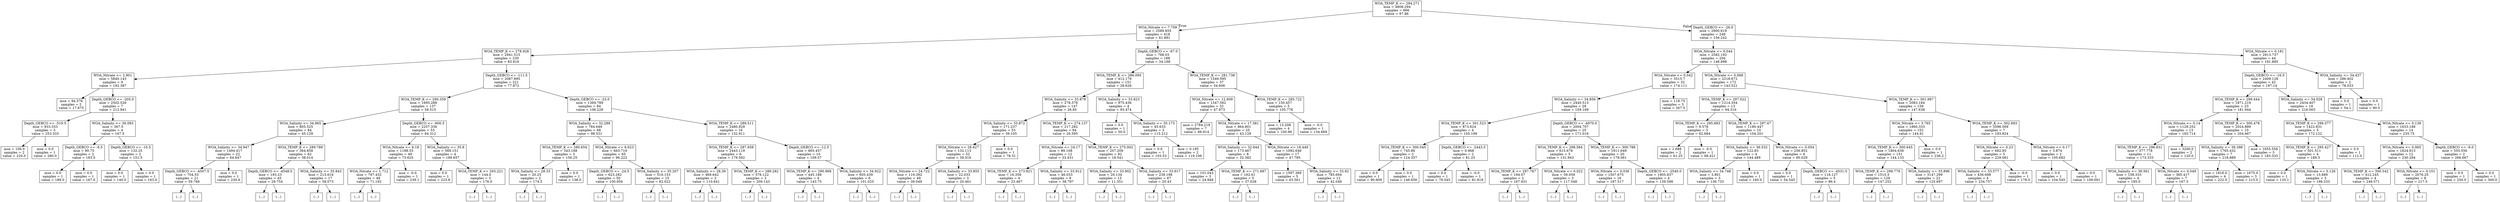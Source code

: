 digraph Tree {
node [shape=box] ;
0 [label="WOA_TEMP_K <= 294.271\nmse = 4808.294\nsamples = 666\nvalue = 97.86"] ;
1 [label="WOA_Nitrate <= 7.709\nmse = 2589.855\nsamples = 418\nvalue = 61.891"] ;
0 -> 1 [labeldistance=2.5, labelangle=45, headlabel="True"] ;
2 [label="WOA_TEMP_K <= 278.928\nmse = 2941.515\nsamples = 230\nvalue = 83.916"] ;
1 -> 2 ;
3 [label="WOA_Nitrate <= 2.901\nmse = 5840.143\nsamples = 9\nvalue = 192.387"] ;
2 -> 3 ;
4 [label="mse = 94.576\nsamples = 2\nvalue = 17.675"] ;
3 -> 4 ;
5 [label="Depth_GEBCO <= -205.0\nmse = 2502.526\nsamples = 7\nvalue = 212.941"] ;
3 -> 5 ;
6 [label="Depth_GEBCO <= -519.5\nmse = 933.333\nsamples = 3\nvalue = 253.333"] ;
5 -> 6 ;
7 [label="mse = 100.0\nsamples = 2\nvalue = 220.0"] ;
6 -> 7 ;
8 [label="mse = 0.0\nsamples = 1\nvalue = 280.0"] ;
6 -> 8 ;
9 [label="WOA_Salinity <= 30.093\nmse = 367.5\nsamples = 4\nvalue = 167.5"] ;
5 -> 9 ;
10 [label="Depth_GEBCO <= -6.5\nmse = 90.75\nsamples = 2\nvalue = 183.5"] ;
9 -> 10 ;
11 [label="mse = 0.0\nsamples = 1\nvalue = 189.0"] ;
10 -> 11 ;
12 [label="mse = 0.0\nsamples = 1\nvalue = 167.0"] ;
10 -> 12 ;
13 [label="Depth_GEBCO <= -10.5\nmse = 132.25\nsamples = 2\nvalue = 151.5"] ;
9 -> 13 ;
14 [label="mse = 0.0\nsamples = 1\nvalue = 140.0"] ;
13 -> 14 ;
15 [label="mse = 0.0\nsamples = 1\nvalue = 163.0"] ;
13 -> 15 ;
16 [label="Depth_GEBCO <= -111.5\nmse = 2087.895\nsamples = 221\nvalue = 77.872"] ;
2 -> 16 ;
17 [label="WOA_TEMP_K <= 290.359\nmse = 1695.286\nsamples = 137\nvalue = 59.515"] ;
16 -> 17 ;
18 [label="WOA_Salinity <= 34.965\nmse = 805.525\nsamples = 84\nvalue = 45.129"] ;
17 -> 18 ;
19 [label="WOA_Salinity <= 34.947\nmse = 1494.417\nsamples = 22\nvalue = 64.647"] ;
18 -> 19 ;
20 [label="Depth_GEBCO <= -4507.5\nmse = 704.53\nsamples = 21\nvalue = 59.766"] ;
19 -> 20 ;
21 [label="(...)"] ;
20 -> 21 ;
30 [label="(...)"] ;
20 -> 30 ;
55 [label="mse = 0.0\nsamples = 1\nvalue = 230.6"] ;
19 -> 55 ;
56 [label="WOA_TEMP_K <= 289.789\nmse = 364.858\nsamples = 62\nvalue = 38.014"] ;
18 -> 56 ;
57 [label="Depth_GEBCO <= -4548.5\nmse = 193.23\nsamples = 45\nvalue = 29.754"] ;
56 -> 57 ;
58 [label="(...)"] ;
57 -> 58 ;
71 [label="(...)"] ;
57 -> 71 ;
120 [label="WOA_Salinity <= 35.843\nmse = 213.616\nsamples = 17\nvalue = 58.073"] ;
56 -> 120 ;
121 [label="(...)"] ;
120 -> 121 ;
142 [label="(...)"] ;
120 -> 142 ;
145 [label="Depth_GEBCO <= -600.5\nmse = 2257.336\nsamples = 53\nvalue = 84.312"] ;
17 -> 145 ;
146 [label="WOA_Nitrate <= 6.18\nmse = 1188.55\nsamples = 49\nvalue = 73.625"] ;
145 -> 146 ;
147 [label="WOA_Nitrate <= 1.712\nmse = 797.432\nsamples = 48\nvalue = 71.192"] ;
146 -> 147 ;
148 [label="(...)"] ;
147 -> 148 ;
219 [label="(...)"] ;
147 -> 219 ;
234 [label="mse = -0.0\nsamples = 1\nvalue = 239.1"] ;
146 -> 234 ;
235 [label="WOA_Salinity <= 35.8\nmse = 569.151\nsamples = 4\nvalue = 189.657"] ;
145 -> 235 ;
236 [label="mse = 0.0\nsamples = 1\nvalue = 223.8"] ;
235 -> 236 ;
237 [label="WOA_TEMP_K <= 293.221\nmse = 144.0\nsamples = 3\nvalue = 176.0"] ;
235 -> 237 ;
238 [label="(...)"] ;
237 -> 238 ;
239 [label="(...)"] ;
237 -> 239 ;
240 [label="Depth_GEBCO <= -23.0\nmse = 1369.789\nsamples = 84\nvalue = 106.228"] ;
16 -> 240 ;
241 [label="WOA_Salinity <= 32.289\nmse = 784.649\nsamples = 68\nvalue = 98.531"] ;
240 -> 241 ;
242 [label="WOA_TEMP_K <= 290.654\nmse = 343.188\nsamples = 3\nvalue = 156.25"] ;
241 -> 242 ;
243 [label="WOA_Salinity <= 28.33\nmse = 20.25\nsamples = 2\nvalue = 174.5"] ;
242 -> 243 ;
244 [label="(...)"] ;
243 -> 244 ;
245 [label="(...)"] ;
243 -> 245 ;
246 [label="mse = 0.0\nsamples = 1\nvalue = 138.0"] ;
242 -> 246 ;
247 [label="WOA_Nitrate <= 6.623\nmse = 663.719\nsamples = 65\nvalue = 96.222"] ;
241 -> 247 ;
248 [label="Depth_GEBCO <= -24.5\nmse = 623.282\nsamples = 50\nvalue = 100.956"] ;
247 -> 248 ;
249 [label="(...)"] ;
248 -> 249 ;
326 [label="(...)"] ;
248 -> 326 ;
327 [label="WOA_Salinity <= 35.207\nmse = 516.153\nsamples = 15\nvalue = 82.022"] ;
247 -> 327 ;
328 [label="(...)"] ;
327 -> 328 ;
339 [label="(...)"] ;
327 -> 339 ;
342 [label="WOA_TEMP_K <= 289.511\nmse = 2480.929\nsamples = 16\nvalue = 132.911"] ;
240 -> 342 ;
343 [label="WOA_TEMP_K <= 287.938\nmse = 2443.119\nsamples = 6\nvalue = 179.592"] ;
342 -> 343 ;
344 [label="WOA_Salinity <= 28.39\nmse = 469.642\nsamples = 3\nvalue = 110.641"] ;
343 -> 344 ;
345 [label="(...)"] ;
344 -> 345 ;
346 [label="(...)"] ;
344 -> 346 ;
349 [label="WOA_TEMP_K <= 289.282\nmse = 378.122\nsamples = 3\nvalue = 209.143"] ;
343 -> 349 ;
350 [label="(...)"] ;
349 -> 350 ;
353 [label="(...)"] ;
349 -> 353 ;
354 [label="Depth_GEBCO <= -12.5\nmse = 865.457\nsamples = 10\nvalue = 109.57"] ;
342 -> 354 ;
355 [label="WOA_TEMP_K <= 290.968\nmse = 445.188\nsamples = 4\nvalue = 143.75"] ;
354 -> 355 ;
356 [label="(...)"] ;
355 -> 356 ;
361 [label="(...)"] ;
355 -> 361 ;
362 [label="WOA_Salinity <= 34.922\nmse = 605.439\nsamples = 6\nvalue = 101.025"] ;
354 -> 362 ;
363 [label="(...)"] ;
362 -> 363 ;
370 [label="(...)"] ;
362 -> 370 ;
373 [label="Depth_GEBCO <= -67.0\nmse = 768.03\nsamples = 188\nvalue = 34.168"] ;
1 -> 373 ;
374 [label="WOA_TEMP_K <= 286.095\nmse = 412.179\nsamples = 151\nvalue = 28.626"] ;
373 -> 374 ;
375 [label="WOA_Salinity <= 33.879\nmse = 278.378\nsamples = 147\nvalue = 26.85"] ;
374 -> 375 ;
376 [label="WOA_Salinity <= 33.872\nmse = 171.237\nsamples = 53\nvalue = 39.105"] ;
375 -> 376 ;
377 [label="WOA_Nitrate <= 28.627\nmse = 132.113\nsamples = 52\nvalue = 38.016"] ;
376 -> 377 ;
378 [label="WOA_Nitrate <= 24.722\nmse = 119.392\nsamples = 49\nvalue = 39.049"] ;
377 -> 378 ;
379 [label="(...)"] ;
378 -> 379 ;
428 [label="(...)"] ;
378 -> 428 ;
469 [label="WOA_Salinity <= 33.855\nmse = 22.033\nsamples = 3\nvalue = 20.461"] ;
377 -> 469 ;
470 [label="(...)"] ;
469 -> 470 ;
473 [label="(...)"] ;
469 -> 473 ;
474 [label="mse = 0.0\nsamples = 1\nvalue = 78.31"] ;
376 -> 474 ;
475 [label="WOA_TEMP_K <= 274.137\nmse = 217.282\nsamples = 94\nvalue = 20.595"] ;
375 -> 475 ;
476 [label="WOA_Nitrate <= 24.17\nmse = 89.108\nsamples = 12\nvalue = 33.431"] ;
475 -> 476 ;
477 [label="WOA_TEMP_K <= 273.821\nmse = 16.356\nsamples = 4\nvalue = 23.467"] ;
476 -> 477 ;
478 [label="(...)"] ;
477 -> 478 ;
483 [label="(...)"] ;
477 -> 483 ;
484 [label="WOA_Salinity <= 33.912\nmse = 46.033\nsamples = 8\nvalue = 38.797"] ;
476 -> 484 ;
485 [label="(...)"] ;
484 -> 485 ;
488 [label="(...)"] ;
484 -> 488 ;
499 [label="WOA_TEMP_K <= 275.002\nmse = 207.209\nsamples = 82\nvalue = 18.541"] ;
475 -> 499 ;
500 [label="WOA_Salinity <= 33.902\nmse = 20.134\nsamples = 15\nvalue = 11.351"] ;
499 -> 500 ;
501 [label="(...)"] ;
500 -> 501 ;
508 [label="(...)"] ;
500 -> 508 ;
527 [label="WOA_Salinity <= 33.917\nmse = 239.198\nsamples = 67\nvalue = 20.43"] ;
499 -> 527 ;
528 [label="(...)"] ;
527 -> 528 ;
533 [label="(...)"] ;
527 -> 533 ;
624 [label="WOA_Salinity <= 33.823\nmse = 975.436\nsamples = 4\nvalue = 93.474"] ;
374 -> 624 ;
625 [label="mse = 0.0\nsamples = 1\nvalue = 50.0"] ;
624 -> 625 ;
626 [label="WOA_Salinity <= 35.173\nmse = 45.633\nsamples = 3\nvalue = 115.212"] ;
624 -> 626 ;
627 [label="mse = 0.0\nsamples = 1\nvalue = 103.53"] ;
626 -> 627 ;
628 [label="mse = 0.195\nsamples = 2\nvalue = 119.106"] ;
626 -> 628 ;
629 [label="WOA_TEMP_K <= 281.738\nmse = 1549.595\nsamples = 37\nvalue = 54.606"] ;
373 -> 629 ;
630 [label="WOA_Nitrate <= 12.609\nmse = 1347.562\nsamples = 32\nvalue = 47.973"] ;
629 -> 630 ;
631 [label="mse = 2784.219\nsamples = 7\nvalue = 66.914"] ;
630 -> 631 ;
632 [label="WOA_Nitrate <= 17.381\nmse = 864.801\nsamples = 25\nvalue = 43.128"] ;
630 -> 632 ;
633 [label="WOA_Salinity <= 32.644\nmse = 173.467\nsamples = 8\nvalue = 32.382"] ;
632 -> 633 ;
634 [label="mse = 101.043\nsamples = 3\nvalue = 24.948"] ;
633 -> 634 ;
635 [label="WOA_TEMP_K <= 271.687\nmse = 162.61\nsamples = 5\nvalue = 37.028"] ;
633 -> 635 ;
636 [label="(...)"] ;
635 -> 636 ;
637 [label="(...)"] ;
635 -> 637 ;
640 [label="WOA_Nitrate <= 18.449\nmse = 1092.646\nsamples = 17\nvalue = 47.785"] ;
632 -> 640 ;
641 [label="mse = 1597.389\nsamples = 5\nvalue = 63.561"] ;
640 -> 641 ;
642 [label="WOA_Salinity <= 33.92\nmse = 785.694\nsamples = 12\nvalue = 42.048"] ;
640 -> 642 ;
643 [label="(...)"] ;
642 -> 643 ;
652 [label="(...)"] ;
642 -> 652 ;
653 [label="WOA_TEMP_K <= 285.722\nmse = 150.457\nsamples = 5\nvalue = 105.776"] ;
629 -> 653 ;
654 [label="mse = 13.208\nsamples = 4\nvalue = 100.96"] ;
653 -> 654 ;
655 [label="mse = -0.0\nsamples = 1\nvalue = 134.669"] ;
653 -> 655 ;
656 [label="Depth_GEBCO <= -26.0\nmse = 2900.619\nsamples = 248\nvalue = 156.242"] ;
0 -> 656 [labeldistance=2.5, labelangle=-45, headlabel="False"] ;
657 [label="WOA_Nitrate <= 0.044\nmse = 2582.192\nsamples = 204\nvalue = 148.898"] ;
656 -> 657 ;
658 [label="WOA_Nitrate <= 0.042\nmse = 3515.7\nsamples = 32\nvalue = 174.111"] ;
657 -> 658 ;
659 [label="WOA_Salinity <= 34.856\nmse = 2440.513\nsamples = 29\nvalue = 159.169"] ;
658 -> 659 ;
660 [label="WOA_TEMP_K <= 301.523\nmse = 873.624\nsamples = 4\nvalue = 105.199"] ;
659 -> 660 ;
661 [label="WOA_TEMP_K <= 300.045\nmse = 745.86\nsamples = 2\nvalue = 124.357"] ;
660 -> 661 ;
662 [label="mse = 0.0\nsamples = 1\nvalue = 90.909"] ;
661 -> 662 ;
663 [label="mse = 0.0\nsamples = 1\nvalue = 146.656"] ;
661 -> 663 ;
664 [label="Depth_GEBCO <= -2443.5\nmse = 0.968\nsamples = 2\nvalue = 81.25"] ;
660 -> 664 ;
665 [label="mse = 0.0\nsamples = 1\nvalue = 79.545"] ;
664 -> 665 ;
666 [label="mse = -0.0\nsamples = 1\nvalue = 81.818"] ;
664 -> 666 ;
667 [label="Depth_GEBCO <= -4970.0\nmse = 2004.707\nsamples = 25\nvalue = 171.016"] ;
659 -> 667 ;
668 [label="WOA_TEMP_K <= 298.584\nmse = 615.676\nsamples = 5\nvalue = 131.943"] ;
667 -> 668 ;
669 [label="WOA_TEMP_K <= 297.787\nmse = 194.07\nsamples = 2\nvalue = 167.931"] ;
668 -> 669 ;
670 [label="(...)"] ;
669 -> 670 ;
671 [label="(...)"] ;
669 -> 671 ;
672 [label="WOA_Nitrate <= 0.022\nmse = 59.059\nsamples = 3\nvalue = 117.548"] ;
668 -> 672 ;
673 [label="(...)"] ;
672 -> 673 ;
674 [label="(...)"] ;
672 -> 674 ;
677 [label="WOA_TEMP_K <= 300.788\nmse = 1911.649\nsamples = 20\nvalue = 179.061"] ;
667 -> 677 ;
678 [label="WOA_Nitrate <= 0.036\nmse = 1507.675\nsamples = 16\nvalue = 187.517"] ;
677 -> 678 ;
679 [label="(...)"] ;
678 -> 679 ;
696 [label="(...)"] ;
678 -> 696 ;
699 [label="Depth_GEBCO <= -2540.0\nmse = 1905.837\nsamples = 4\nvalue = 139.598"] ;
677 -> 699 ;
700 [label="(...)"] ;
699 -> 700 ;
705 [label="(...)"] ;
699 -> 705 ;
706 [label="mse = 118.75\nsamples = 3\nvalue = 267.5"] ;
658 -> 706 ;
707 [label="WOA_Nitrate <= 0.068\nmse = 2218.672\nsamples = 172\nvalue = 143.521"] ;
657 -> 707 ;
708 [label="WOA_TEMP_K <= 297.022\nmse = 1214.354\nsamples = 13\nvalue = 94.316"] ;
707 -> 708 ;
709 [label="WOA_TEMP_K <= 295.683\nmse = 9.578\nsamples = 3\nvalue = 62.684"] ;
708 -> 709 ;
710 [label="mse = 1.688\nsamples = 2\nvalue = 61.25"] ;
709 -> 710 ;
711 [label="mse = -0.0\nsamples = 1\nvalue = 68.421"] ;
709 -> 711 ;
712 [label="WOA_TEMP_K <= 297.47\nmse = 1180.447\nsamples = 10\nvalue = 104.201"] ;
708 -> 712 ;
713 [label="WOA_Salinity <= 36.532\nmse = 122.83\nsamples = 4\nvalue = 144.489"] ;
712 -> 713 ;
714 [label="WOA_Salinity <= 34.748\nmse = 3.801\nsamples = 3\nvalue = 136.733"] ;
713 -> 714 ;
715 [label="(...)"] ;
714 -> 715 ;
716 [label="(...)"] ;
714 -> 716 ;
717 [label="mse = 0.0\nsamples = 1\nvalue = 160.0"] ;
713 -> 717 ;
718 [label="WOA_Nitrate <= 0.054\nmse = 256.852\nsamples = 6\nvalue = 80.029"] ;
712 -> 718 ;
719 [label="mse = 0.0\nsamples = 1\nvalue = 54.545"] ;
718 -> 719 ;
720 [label="Depth_GEBCO <= -4531.5\nmse = 118.127\nsamples = 5\nvalue = 86.4"] ;
718 -> 720 ;
721 [label="(...)"] ;
720 -> 721 ;
724 [label="(...)"] ;
720 -> 724 ;
729 [label="WOA_TEMP_K <= 301.997\nmse = 2083.184\nsamples = 159\nvalue = 147.638"] ;
707 -> 729 ;
730 [label="WOA_Nitrate <= 3.765\nmse = 1860.333\nsamples = 152\nvalue = 144.91"] ;
729 -> 730 ;
731 [label="WOA_TEMP_K <= 300.645\nmse = 1804.636\nsamples = 151\nvalue = 144.133"] ;
730 -> 731 ;
732 [label="WOA_TEMP_K <= 299.779\nmse = 1510.3\nsamples = 129\nvalue = 147.252"] ;
731 -> 732 ;
733 [label="(...)"] ;
732 -> 733 ;
920 [label="(...)"] ;
732 -> 920 ;
941 [label="WOA_Salinity <= 33.896\nmse = 3147.299\nsamples = 22\nvalue = 125.697"] ;
731 -> 941 ;
942 [label="(...)"] ;
941 -> 942 ;
945 [label="(...)"] ;
941 -> 945 ;
982 [label="mse = 0.0\nsamples = 1\nvalue = 236.2"] ;
730 -> 982 ;
983 [label="WOA_TEMP_K <= 302.693\nmse = 3596.569\nsamples = 7\nvalue = 193.824"] ;
729 -> 983 ;
984 [label="WOA_Nitrate <= 0.23\nmse = 682.95\nsamples = 5\nvalue = 229.081"] ;
983 -> 984 ;
985 [label="WOA_Salinity <= 33.577\nmse = 436.698\nsamples = 4\nvalue = 234.757"] ;
984 -> 985 ;
986 [label="(...)"] ;
985 -> 986 ;
989 [label="(...)"] ;
985 -> 989 ;
990 [label="mse = -0.0\nsamples = 1\nvalue = 178.0"] ;
984 -> 990 ;
991 [label="WOA_Nitrate <= 0.17\nmse = 3.874\nsamples = 2\nvalue = 105.682"] ;
983 -> 991 ;
992 [label="mse = 0.0\nsamples = 1\nvalue = 104.545"] ;
991 -> 992 ;
993 [label="mse = 0.0\nsamples = 1\nvalue = 109.091"] ;
991 -> 993 ;
994 [label="WOA_Nitrate <= 0.181\nmse = 2913.737\nsamples = 44\nvalue = 191.885"] ;
656 -> 994 ;
995 [label="Depth_GEBCO <= -16.5\nmse = 2409.128\nsamples = 42\nvalue = 197.14"] ;
994 -> 995 ;
996 [label="WOA_TEMP_K <= 299.444\nmse = 1871.219\nsamples = 23\nvalue = 181.944"] ;
995 -> 996 ;
997 [label="WOA_Nitrate <= 0.14\nmse = 1129.252\nsamples = 13\nvalue = 165.714"] ;
996 -> 997 ;
998 [label="WOA_TEMP_K <= 296.831\nmse = 377.778\nsamples = 11\nvalue = 173.333"] ;
997 -> 998 ;
999 [label="WOA_Salinity <= 36.561\nmse = 158.333\nsamples = 4\nvalue = 185.0"] ;
998 -> 999 ;
1000 [label="(...)"] ;
999 -> 1000 ;
1001 [label="(...)"] ;
999 -> 1001 ;
1002 [label="WOA_Nitrate <= 0.049\nmse = 385.417\nsamples = 7\nvalue = 167.5"] ;
998 -> 1002 ;
1003 [label="(...)"] ;
1002 -> 1003 ;
1004 [label="(...)"] ;
1002 -> 1004 ;
1009 [label="mse = 3200.0\nsamples = 2\nvalue = 120.0"] ;
997 -> 1009 ;
1010 [label="WOA_TEMP_K <= 300.478\nmse = 2024.889\nsamples = 10\nvalue = 204.667"] ;
996 -> 1010 ;
1011 [label="WOA_Salinity <= 36.398\nmse = 1765.432\nsamples = 7\nvalue = 218.889"] ;
1010 -> 1011 ;
1012 [label="mse = 1816.0\nsamples = 4\nvalue = 222.0"] ;
1011 -> 1012 ;
1013 [label="mse = 1675.0\nsamples = 3\nvalue = 215.0"] ;
1011 -> 1013 ;
1014 [label="mse = 1655.556\nsamples = 3\nvalue = 183.333"] ;
1010 -> 1014 ;
1015 [label="WOA_Salinity <= 34.028\nmse = 2434.407\nsamples = 19\nvalue = 216.003"] ;
995 -> 1015 ;
1016 [label="WOA_TEMP_K <= 299.377\nmse = 1422.831\nsamples = 5\nvalue = 172.122"] ;
1015 -> 1016 ;
1017 [label="WOA_TEMP_K <= 295.427\nmse = 501.511\nsamples = 4\nvalue = 189.3"] ;
1016 -> 1017 ;
1018 [label="mse = 0.0\nsamples = 1\nvalue = 135.1"] ;
1017 -> 1018 ;
1019 [label="WOA_Nitrate <= 0.126\nmse = 13.889\nsamples = 3\nvalue = 198.333"] ;
1017 -> 1019 ;
1020 [label="(...)"] ;
1019 -> 1020 ;
1021 [label="(...)"] ;
1019 -> 1021 ;
1022 [label="mse = 0.0\nsamples = 1\nvalue = 112.0"] ;
1016 -> 1022 ;
1023 [label="WOA_Nitrate <= 0.139\nmse = 1633.188\nsamples = 14\nvalue = 235.75"] ;
1015 -> 1023 ;
1024 [label="WOA_Nitrate <= 0.065\nmse = 1624.913\nsamples = 12\nvalue = 230.294"] ;
1023 -> 1024 ;
1025 [label="WOA_TEMP_K <= 300.542\nmse = 412.245\nsamples = 4\nvalue = 248.571"] ;
1024 -> 1025 ;
1026 [label="(...)"] ;
1025 -> 1026 ;
1029 [label="(...)"] ;
1025 -> 1029 ;
1030 [label="WOA_Nitrate <= 0.101\nmse = 2076.25\nsamples = 8\nvalue = 217.5"] ;
1024 -> 1030 ;
1031 [label="(...)"] ;
1030 -> 1031 ;
1032 [label="(...)"] ;
1030 -> 1032 ;
1039 [label="Depth_GEBCO <= -9.0\nmse = 555.556\nsamples = 2\nvalue = 266.667"] ;
1023 -> 1039 ;
1040 [label="mse = 0.0\nsamples = 1\nvalue = 250.0"] ;
1039 -> 1040 ;
1041 [label="mse = 0.0\nsamples = 1\nvalue = 300.0"] ;
1039 -> 1041 ;
1042 [label="WOA_Salinity <= 34.437\nmse = 286.402\nsamples = 2\nvalue = 78.033"] ;
994 -> 1042 ;
1043 [label="mse = 0.0\nsamples = 1\nvalue = 54.1"] ;
1042 -> 1043 ;
1044 [label="mse = 0.0\nsamples = 1\nvalue = 90.0"] ;
1042 -> 1044 ;
}